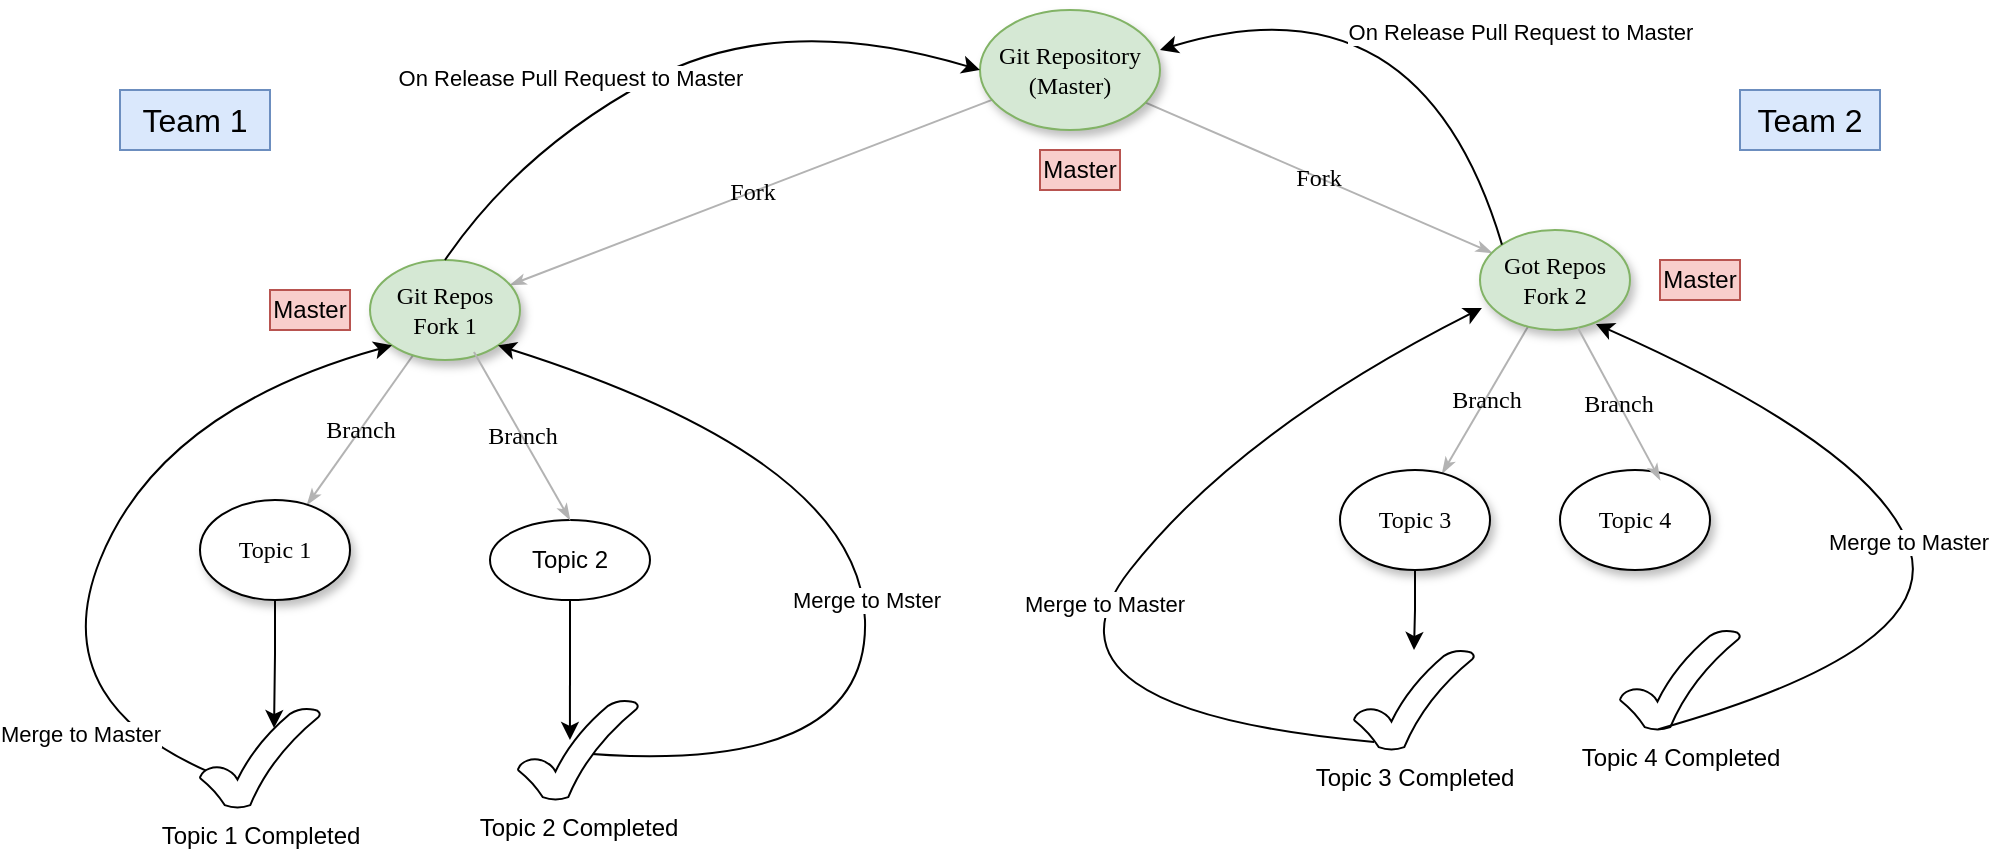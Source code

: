 <mxfile version="14.9.9" type="github">
  <diagram name="Page-1" id="42789a77-a242-8287-6e28-9cd8cfd52e62">
    <mxGraphModel dx="1968" dy="425" grid="1" gridSize="10" guides="1" tooltips="1" connect="1" arrows="1" fold="1" page="1" pageScale="1" pageWidth="1100" pageHeight="850" background="none" math="0" shadow="0">
      <root>
        <mxCell id="0" />
        <mxCell id="1" parent="0" />
        <mxCell id="1ea317790d2ca983-13" value="Fork" style="edgeStyle=none;rounded=1;html=1;labelBackgroundColor=none;startArrow=none;startFill=0;startSize=5;endArrow=classicThin;endFill=1;endSize=5;jettySize=auto;orthogonalLoop=1;strokeColor=#B3B3B3;strokeWidth=1;fontFamily=Verdana;fontSize=12" parent="1" source="1ea317790d2ca983-1" target="1ea317790d2ca983-9" edge="1">
          <mxGeometry relative="1" as="geometry" />
        </mxCell>
        <mxCell id="1ea317790d2ca983-14" value="Fork" style="edgeStyle=none;rounded=1;html=1;labelBackgroundColor=none;startArrow=none;startFill=0;startSize=5;endArrow=classicThin;endFill=1;endSize=5;jettySize=auto;orthogonalLoop=1;strokeColor=#B3B3B3;strokeWidth=1;fontFamily=Verdana;fontSize=12" parent="1" source="1ea317790d2ca983-1" target="1ea317790d2ca983-3" edge="1">
          <mxGeometry relative="1" as="geometry" />
        </mxCell>
        <mxCell id="1ea317790d2ca983-1" value="Git Repository&lt;br&gt;(Master)" style="ellipse;whiteSpace=wrap;html=1;rounded=0;shadow=1;comic=0;labelBackgroundColor=none;strokeWidth=1;fontFamily=Verdana;fontSize=12;align=center;fillColor=#d5e8d4;strokeColor=#82b366;" parent="1" vertex="1">
          <mxGeometry x="450" y="80" width="90" height="60" as="geometry" />
        </mxCell>
        <mxCell id="1ea317790d2ca983-15" value="Branch" style="edgeStyle=none;rounded=1;html=1;labelBackgroundColor=none;startArrow=none;startFill=0;startSize=5;endArrow=classicThin;endFill=1;endSize=5;jettySize=auto;orthogonalLoop=1;strokeColor=#B3B3B3;strokeWidth=1;fontFamily=Verdana;fontSize=12" parent="1" source="1ea317790d2ca983-3" target="1ea317790d2ca983-4" edge="1">
          <mxGeometry relative="1" as="geometry" />
        </mxCell>
        <mxCell id="1ea317790d2ca983-3" value="&lt;span&gt;Got Repos Fork 2&lt;/span&gt;" style="ellipse;whiteSpace=wrap;html=1;rounded=0;shadow=1;comic=0;labelBackgroundColor=none;strokeWidth=1;fontFamily=Verdana;fontSize=12;align=center;fillColor=#d5e8d4;strokeColor=#82b366;" parent="1" vertex="1">
          <mxGeometry x="700" y="190" width="75" height="50" as="geometry" />
        </mxCell>
        <mxCell id="-K1N4quKvSw1PZjSU1I0-28" value="" style="edgeStyle=orthogonalEdgeStyle;rounded=0;orthogonalLoop=1;jettySize=auto;html=1;" parent="1" source="1ea317790d2ca983-4" target="-K1N4quKvSw1PZjSU1I0-25" edge="1">
          <mxGeometry relative="1" as="geometry" />
        </mxCell>
        <mxCell id="1ea317790d2ca983-4" value="&lt;span&gt;Topic 3&lt;/span&gt;" style="ellipse;whiteSpace=wrap;html=1;rounded=0;shadow=1;comic=0;labelBackgroundColor=none;strokeWidth=1;fontFamily=Verdana;fontSize=12;align=center;" parent="1" vertex="1">
          <mxGeometry x="630" y="310" width="75" height="50" as="geometry" />
        </mxCell>
        <mxCell id="1ea317790d2ca983-19" value="Branch" style="edgeStyle=none;rounded=1;html=1;labelBackgroundColor=none;startArrow=none;startFill=0;startSize=5;endArrow=classicThin;endFill=1;endSize=5;jettySize=auto;orthogonalLoop=1;strokeColor=#B3B3B3;strokeWidth=1;fontFamily=Verdana;fontSize=12" parent="1" source="1ea317790d2ca983-9" target="1ea317790d2ca983-10" edge="1">
          <mxGeometry relative="1" as="geometry" />
        </mxCell>
        <mxCell id="1ea317790d2ca983-9" value="Git Repos Fork 1" style="ellipse;whiteSpace=wrap;html=1;rounded=0;shadow=1;comic=0;labelBackgroundColor=none;strokeWidth=1;fontFamily=Verdana;fontSize=12;align=center;fillColor=#d5e8d4;strokeColor=#82b366;" parent="1" vertex="1">
          <mxGeometry x="145" y="205" width="75" height="50" as="geometry" />
        </mxCell>
        <mxCell id="-K1N4quKvSw1PZjSU1I0-18" value="" style="edgeStyle=orthogonalEdgeStyle;rounded=0;orthogonalLoop=1;jettySize=auto;html=1;entryX=0.617;entryY=0.2;entryDx=0;entryDy=0;entryPerimeter=0;" parent="1" source="1ea317790d2ca983-10" target="-K1N4quKvSw1PZjSU1I0-17" edge="1">
          <mxGeometry relative="1" as="geometry" />
        </mxCell>
        <mxCell id="1ea317790d2ca983-10" value="Topic 1" style="ellipse;whiteSpace=wrap;html=1;rounded=0;shadow=1;comic=0;labelBackgroundColor=none;strokeWidth=1;fontFamily=Verdana;fontSize=12;align=center;" parent="1" vertex="1">
          <mxGeometry x="60" y="325" width="75" height="50" as="geometry" />
        </mxCell>
        <mxCell id="-K1N4quKvSw1PZjSU1I0-1" value="Team 1" style="text;html=1;strokeColor=#6c8ebf;fillColor=#dae8fc;align=center;verticalAlign=middle;whiteSpace=wrap;rounded=0;fontSize=16;" parent="1" vertex="1">
          <mxGeometry x="20" y="120" width="75" height="30" as="geometry" />
        </mxCell>
        <mxCell id="-K1N4quKvSw1PZjSU1I0-2" value="Team 2" style="text;html=1;strokeColor=#6c8ebf;fillColor=#dae8fc;align=center;verticalAlign=middle;whiteSpace=wrap;rounded=0;fontSize=16;" parent="1" vertex="1">
          <mxGeometry x="830" y="120" width="70" height="30" as="geometry" />
        </mxCell>
        <mxCell id="-K1N4quKvSw1PZjSU1I0-21" style="edgeStyle=orthogonalEdgeStyle;rounded=0;orthogonalLoop=1;jettySize=auto;html=1;exitX=0.5;exitY=1;exitDx=0;exitDy=0;entryX=0.433;entryY=0.4;entryDx=0;entryDy=0;entryPerimeter=0;" parent="1" source="-K1N4quKvSw1PZjSU1I0-3" target="-K1N4quKvSw1PZjSU1I0-19" edge="1">
          <mxGeometry relative="1" as="geometry" />
        </mxCell>
        <mxCell id="-K1N4quKvSw1PZjSU1I0-3" value="Topic 2" style="ellipse;whiteSpace=wrap;html=1;" parent="1" vertex="1">
          <mxGeometry x="205" y="335" width="80" height="40" as="geometry" />
        </mxCell>
        <mxCell id="-K1N4quKvSw1PZjSU1I0-4" value="Branch" style="edgeStyle=none;rounded=1;html=1;labelBackgroundColor=none;startArrow=none;startFill=0;startSize=5;endArrow=classicThin;endFill=1;endSize=5;jettySize=auto;orthogonalLoop=1;strokeColor=#B3B3B3;strokeWidth=1;fontFamily=Verdana;fontSize=12;entryX=0.5;entryY=0;entryDx=0;entryDy=0;exitX=0.693;exitY=0.92;exitDx=0;exitDy=0;exitPerimeter=0;" parent="1" source="1ea317790d2ca983-9" target="-K1N4quKvSw1PZjSU1I0-3" edge="1">
          <mxGeometry relative="1" as="geometry">
            <mxPoint x="225" y="265" as="sourcePoint" />
            <mxPoint x="123.513" y="337.394" as="targetPoint" />
          </mxGeometry>
        </mxCell>
        <mxCell id="-K1N4quKvSw1PZjSU1I0-5" value="&lt;span&gt;Topic 4&lt;/span&gt;" style="ellipse;whiteSpace=wrap;html=1;rounded=0;shadow=1;comic=0;labelBackgroundColor=none;strokeWidth=1;fontFamily=Verdana;fontSize=12;align=center;" parent="1" vertex="1">
          <mxGeometry x="740" y="310" width="75" height="50" as="geometry" />
        </mxCell>
        <mxCell id="-K1N4quKvSw1PZjSU1I0-6" value="Branch" style="edgeStyle=none;rounded=1;html=1;labelBackgroundColor=none;startArrow=none;startFill=0;startSize=5;endArrow=classicThin;endFill=1;endSize=5;jettySize=auto;orthogonalLoop=1;strokeColor=#B3B3B3;strokeWidth=1;fontFamily=Verdana;fontSize=12;entryX=0.667;entryY=0.1;entryDx=0;entryDy=0;entryPerimeter=0;exitX=0.653;exitY=0.98;exitDx=0;exitDy=0;exitPerimeter=0;" parent="1" source="1ea317790d2ca983-3" target="-K1N4quKvSw1PZjSU1I0-5" edge="1">
          <mxGeometry relative="1" as="geometry">
            <mxPoint x="733.908" y="248.3" as="sourcePoint" />
            <mxPoint x="691.092" y="321.7" as="targetPoint" />
          </mxGeometry>
        </mxCell>
        <mxCell id="-K1N4quKvSw1PZjSU1I0-8" value="Master" style="text;html=1;strokeColor=#b85450;fillColor=#f8cecc;align=center;verticalAlign=middle;whiteSpace=wrap;rounded=0;" parent="1" vertex="1">
          <mxGeometry x="95" y="220" width="40" height="20" as="geometry" />
        </mxCell>
        <mxCell id="-K1N4quKvSw1PZjSU1I0-9" value="Master" style="text;html=1;strokeColor=#b85450;fillColor=#f8cecc;align=center;verticalAlign=middle;whiteSpace=wrap;rounded=0;" parent="1" vertex="1">
          <mxGeometry x="480" y="150" width="40" height="20" as="geometry" />
        </mxCell>
        <mxCell id="-K1N4quKvSw1PZjSU1I0-10" value="Master" style="text;html=1;strokeColor=#b85450;fillColor=#f8cecc;align=center;verticalAlign=middle;whiteSpace=wrap;rounded=0;" parent="1" vertex="1">
          <mxGeometry x="790" y="205" width="40" height="20" as="geometry" />
        </mxCell>
        <mxCell id="-K1N4quKvSw1PZjSU1I0-12" value="" style="curved=1;endArrow=classic;html=1;exitX=0.283;exitY=0.74;exitDx=0;exitDy=0;exitPerimeter=0;entryX=0;entryY=1;entryDx=0;entryDy=0;" parent="1" source="-K1N4quKvSw1PZjSU1I0-17" target="1ea317790d2ca983-9" edge="1">
          <mxGeometry width="50" height="50" relative="1" as="geometry">
            <mxPoint x="460" y="355" as="sourcePoint" />
            <mxPoint x="140" y="260" as="targetPoint" />
            <Array as="points">
              <mxPoint x="-20" y="430" />
              <mxPoint x="40" y="280" />
            </Array>
          </mxGeometry>
        </mxCell>
        <mxCell id="-K1N4quKvSw1PZjSU1I0-14" value="Merge to Master" style="edgeLabel;html=1;align=center;verticalAlign=middle;resizable=0;points=[];" parent="-K1N4quKvSw1PZjSU1I0-12" vertex="1" connectable="0">
          <mxGeometry x="-0.579" y="4" relative="1" as="geometry">
            <mxPoint as="offset" />
          </mxGeometry>
        </mxCell>
        <mxCell id="-K1N4quKvSw1PZjSU1I0-13" value="" style="curved=1;endArrow=classic;html=1;exitX=0.4;exitY=0.52;exitDx=0;exitDy=0;exitPerimeter=0;entryX=1;entryY=1;entryDx=0;entryDy=0;" parent="1" source="-K1N4quKvSw1PZjSU1I0-19" target="1ea317790d2ca983-9" edge="1">
          <mxGeometry width="50" height="50" relative="1" as="geometry">
            <mxPoint x="107.5" y="385" as="sourcePoint" />
            <mxPoint x="235" y="265" as="targetPoint" />
            <Array as="points">
              <mxPoint x="395" y="465" />
              <mxPoint x="390" y="305" />
            </Array>
          </mxGeometry>
        </mxCell>
        <mxCell id="-K1N4quKvSw1PZjSU1I0-22" value="Merge to Mster" style="edgeLabel;html=1;align=center;verticalAlign=middle;resizable=0;points=[];" parent="-K1N4quKvSw1PZjSU1I0-13" vertex="1" connectable="0">
          <mxGeometry x="-0.035" y="-1" relative="1" as="geometry">
            <mxPoint as="offset" />
          </mxGeometry>
        </mxCell>
        <mxCell id="-K1N4quKvSw1PZjSU1I0-17" value="Topic 1 Completed" style="verticalLabelPosition=bottom;verticalAlign=top;html=1;shape=mxgraph.basic.tick" parent="1" vertex="1">
          <mxGeometry x="60" y="429" width="60" height="50" as="geometry" />
        </mxCell>
        <mxCell id="-K1N4quKvSw1PZjSU1I0-19" value="Topic 2 Completed" style="verticalLabelPosition=bottom;verticalAlign=top;html=1;shape=mxgraph.basic.tick" parent="1" vertex="1">
          <mxGeometry x="219" y="425" width="60" height="50" as="geometry" />
        </mxCell>
        <mxCell id="-K1N4quKvSw1PZjSU1I0-25" value="Topic 3 Completed" style="verticalLabelPosition=bottom;verticalAlign=top;html=1;shape=mxgraph.basic.tick" parent="1" vertex="1">
          <mxGeometry x="637" y="400" width="60" height="50" as="geometry" />
        </mxCell>
        <mxCell id="-K1N4quKvSw1PZjSU1I0-26" value="Topic 4 Completed" style="verticalLabelPosition=bottom;verticalAlign=top;html=1;shape=mxgraph.basic.tick" parent="1" vertex="1">
          <mxGeometry x="770" y="390" width="60" height="50" as="geometry" />
        </mxCell>
        <mxCell id="-K1N4quKvSw1PZjSU1I0-29" value="Merge to Master" style="curved=1;endArrow=classic;html=1;entryX=0.013;entryY=0.78;entryDx=0;entryDy=0;entryPerimeter=0;exitX=0.167;exitY=0.92;exitDx=0;exitDy=0;exitPerimeter=0;" parent="1" source="-K1N4quKvSw1PZjSU1I0-25" target="1ea317790d2ca983-3" edge="1">
          <mxGeometry width="50" height="50" relative="1" as="geometry">
            <mxPoint x="420" y="430" as="sourcePoint" />
            <mxPoint x="470" y="380" as="targetPoint" />
            <Array as="points">
              <mxPoint x="470" y="430" />
              <mxPoint x="580" y="290" />
            </Array>
          </mxGeometry>
        </mxCell>
        <mxCell id="-K1N4quKvSw1PZjSU1I0-31" value="Merge to Master" style="curved=1;endArrow=classic;html=1;entryX=0.773;entryY=0.94;entryDx=0;entryDy=0;entryPerimeter=0;exitX=0.32;exitY=0.992;exitDx=0;exitDy=0;exitPerimeter=0;" parent="1" source="-K1N4quKvSw1PZjSU1I0-26" target="1ea317790d2ca983-3" edge="1">
          <mxGeometry width="50" height="50" relative="1" as="geometry">
            <mxPoint x="657.02" y="456" as="sourcePoint" />
            <mxPoint x="710.975" y="239" as="targetPoint" />
            <Array as="points">
              <mxPoint x="930" y="400" />
              <mxPoint x="900" y="300" />
            </Array>
          </mxGeometry>
        </mxCell>
        <mxCell id="-K1N4quKvSw1PZjSU1I0-32" value="On Release Pull Request to Master" style="curved=1;endArrow=classic;html=1;exitX=0.5;exitY=0;exitDx=0;exitDy=0;entryX=0;entryY=0.5;entryDx=0;entryDy=0;" parent="1" source="1ea317790d2ca983-9" target="1ea317790d2ca983-1" edge="1">
          <mxGeometry x="-0.334" y="20" width="50" height="50" relative="1" as="geometry">
            <mxPoint x="430" y="230" as="sourcePoint" />
            <mxPoint x="480" y="180" as="targetPoint" />
            <Array as="points">
              <mxPoint x="220" y="150" />
              <mxPoint x="350" y="80" />
            </Array>
            <mxPoint as="offset" />
          </mxGeometry>
        </mxCell>
        <mxCell id="-K1N4quKvSw1PZjSU1I0-33" value="On Release Pull Request to Master" style="curved=1;endArrow=classic;html=1;exitX=0;exitY=0;exitDx=0;exitDy=0;entryX=1;entryY=0.333;entryDx=0;entryDy=0;entryPerimeter=0;" parent="1" source="1ea317790d2ca983-3" target="1ea317790d2ca983-1" edge="1">
          <mxGeometry x="-0.288" y="-39" width="50" height="50" relative="1" as="geometry">
            <mxPoint x="230.975" y="255" as="sourcePoint" />
            <mxPoint x="476.02" y="151.02" as="targetPoint" />
            <Array as="points">
              <mxPoint x="670" y="60" />
            </Array>
            <mxPoint as="offset" />
          </mxGeometry>
        </mxCell>
      </root>
    </mxGraphModel>
  </diagram>
</mxfile>
